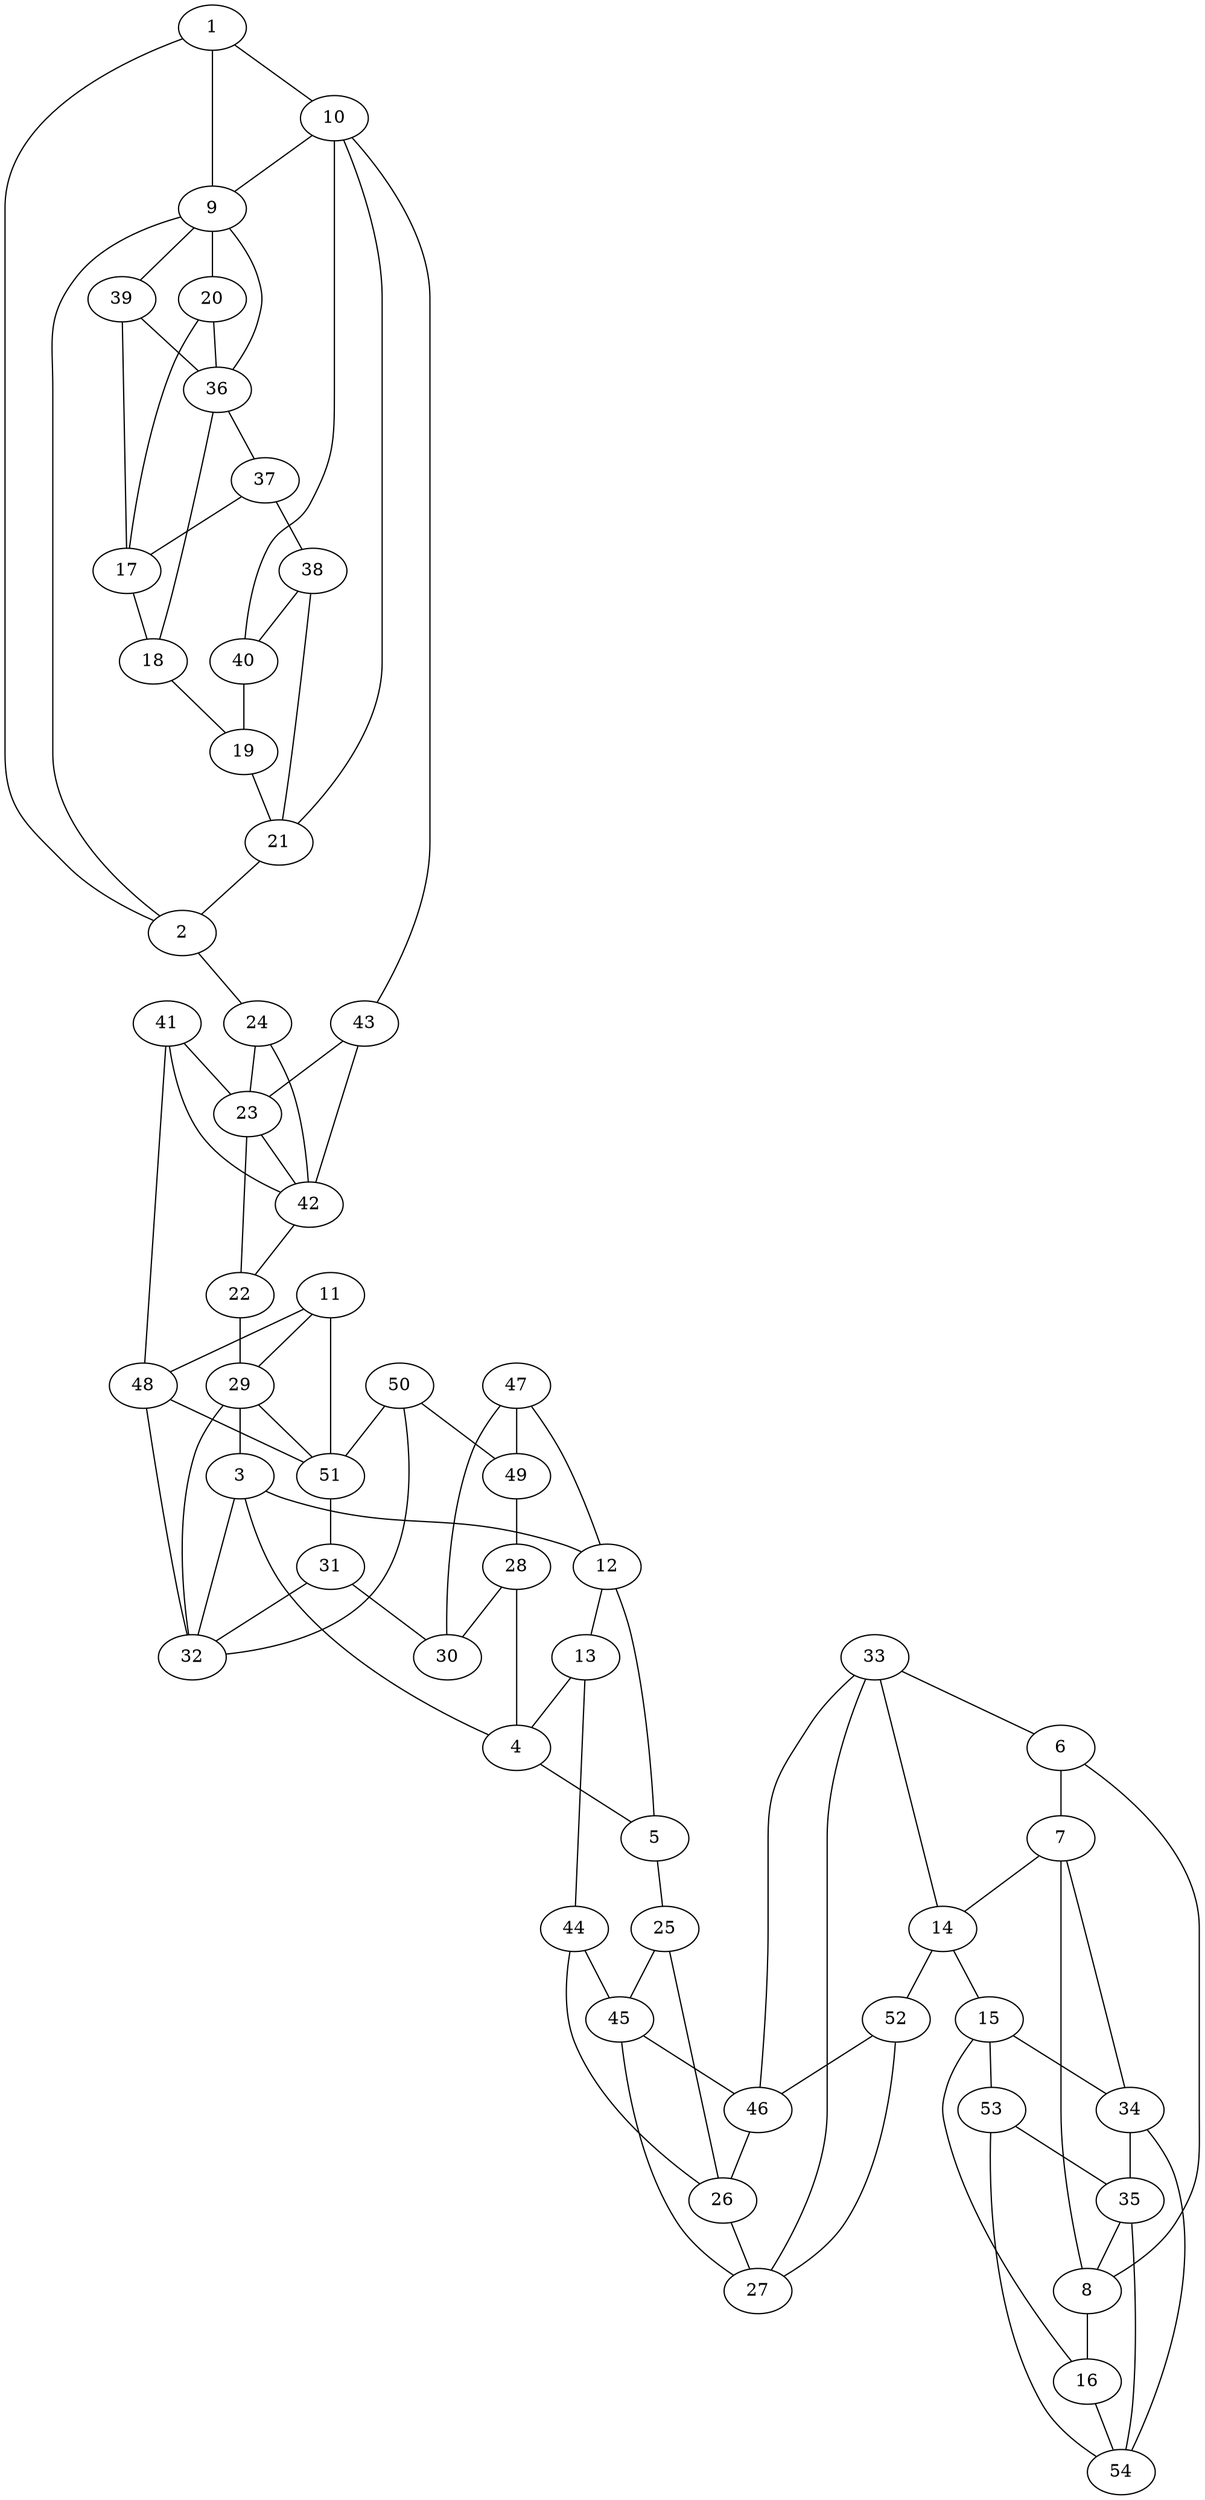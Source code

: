 graph pdb1q0o {
	1	 [aaLength=10,
		sequence=DLAKSRNFYV,
		type=0];
	10	 [aaLength=15,
		sequence=TPEDVDKAEAYYQEL,
		type=0];
	1 -- 10	 [distance0="74.0075",
		frequency=1,
		type0=3];
	2	 [aaLength=14,
		sequence=PEDVDKAEAYYQEL,
		type=0];
	1 -- 2	 [distance0="60.20695",
		frequency=1,
		type0=2];
	9	 [aaLength=10,
		sequence=DLAKSRNFYV,
		type=0];
	1 -- 9	 [distance0="55.37368",
		frequency=1,
		type0=1];
	2 -- 9	 [distance0="68.38887",
		frequency=1,
		type0=3];
	24	 [aaLength=4,
		sequence=TERR,
		type=1];
	2 -- 24	 [distance0="3.0",
		frequency=1,
		type0=4];
	3	 [aaLength=12,
		sequence=DVPRGRKYLEDL,
		type=0];
	12	 [aaLength=15,
		sequence=EKHNIIQICDKMGAL,
		type=0];
	3 -- 12	 [distance0="66.1536",
		frequency=1,
		type0=3];
	4	 [aaLength=15,
		sequence=EKHNIIQICDKMGAL,
		type=0];
	3 -- 4	 [distance0="62.67748",
		frequency=1,
		type0=2];
	32	 [aaLength=7,
		sequence=RVTEDIQ,
		type=1];
	3 -- 32	 [distance0="2.0",
		frequency=1,
		type0=4];
	5	 [aaLength=3,
		sequence=ISD,
		type=0];
	4 -- 5	 [distance0="18.71033",
		distance1="1.0",
		frequency=2,
		type0=1,
		type1=4];
	5 -- 12	 [distance0="40.26725",
		frequency=1,
		type0=2];
	25	 [aaLength=7,
		sequence=IERGPGR,
		type=1];
	5 -- 25	 [distance0="1.0",
		frequency=1,
		type0=4];
	6	 [aaLength=7,
		sequence=VPSWYTE,
		type=0];
	7	 [aaLength=8,
		sequence=SELEVTIG,
		type=0];
	6 -- 7	 [distance0="29.90296",
		distance1="20.0",
		frequency=2,
		type0=1,
		type1=4];
	14	 [aaLength=7,
		sequence=VPSWYTE,
		type=0];
	7 -- 14	 [distance0="65.90787",
		frequency=1,
		type0=3];
	8	 [aaLength=5,
		sequence=ASKGF,
		type=0];
	7 -- 8	 [distance0="28.14109",
		frequency=1,
		type0=1];
	34	 [aaLength=2,
		sequence=FS,
		type=1];
	7 -- 34	 [distance0="3.0",
		frequency=1,
		type0=4];
	8 -- 6	 [distance0="54.70091",
		frequency=1,
		type0=2];
	16	 [aaLength=5,
		sequence=ASKGF,
		type=0];
	8 -- 16	 [distance0="55.12328",
		frequency=1,
		type0=3];
	20	 [aaLength=11,
		sequence=ILRCAYAELVV,
		type=1];
	9 -- 20	 [distance0="55.01264",
		frequency=1,
		type0=1];
	36	 [aaLength=5,
		sequence=HVSYE,
		type=1];
	9 -- 36	 [distance0="5.0",
		frequency=1,
		type0=4];
	39	 [aaLength=11,
		sequence=ILRCAYAELVV,
		type=1];
	9 -- 39	 [distance0="55.01264",
		frequency=1,
		type0=2];
	10 -- 9	 [distance0="56.44006",
		frequency=1,
		type0=2];
	21	 [aaLength=9,
		sequence=ALKAMAFRV,
		type=1];
	10 -- 21	 [distance0="56.48311",
		frequency=1,
		type0=3];
	43	 [aaLength=5,
		sequence=RTERR,
		type=1];
	10 -- 43	 [distance0="2.0",
		frequency=1,
		type0=4];
	11	 [aaLength=12,
		sequence=DVPRGRKYLEDL,
		type=0];
	29	 [aaLength=9,
		sequence=RLDHFNQVT,
		type=1];
	11 -- 29	 [distance0="44.11864",
		frequency=1,
		type0=2];
	48	 [aaLength=9,
		sequence=RLDHFNQVT,
		type=1];
	11 -- 48	 [distance0="44.11864",
		frequency=1,
		type0=3];
	51	 [aaLength=7,
		sequence=RVTEDIQ,
		type=1];
	11 -- 51	 [distance0="2.0",
		frequency=1,
		type0=4];
	13	 [aaLength=3,
		sequence=ISD,
		type=0];
	12 -- 13	 [distance0="18.57939",
		distance1="1.0",
		frequency=2,
		type0=1,
		type1=4];
	13 -- 4	 [distance0="39.43185",
		frequency=1,
		type0=2];
	44	 [aaLength=7,
		sequence=IERGPGR,
		type=1];
	13 -- 44	 [distance0="1.0",
		frequency=1,
		type0=4];
	15	 [aaLength=8,
		sequence=SELEVTIG,
		type=0];
	14 -- 15	 [distance0="29.55641",
		distance1="20.0",
		frequency=2,
		type0=1,
		type1=4];
	33	 [aaLength=4,
		sequence=ITWN,
		type=1];
	14 -- 33	 [distance0="42.21433",
		frequency=1,
		type0=2];
	52	 [aaLength=4,
		sequence=ITWN,
		type=1];
	14 -- 52	 [distance0="42.21433",
		frequency=1,
		type0=3];
	15 -- 16	 [distance0="28.93626",
		frequency=1,
		type0=1];
	15 -- 34	 [distance0="30.16515",
		frequency=1,
		type0=3];
	53	 [aaLength=2,
		sequence=FS,
		type=1];
	15 -- 53	 [distance0="3.0",
		frequency=1,
		type0=4];
	54	 [aaLength=2,
		sequence=YH,
		type=1];
	16 -- 54	 [distance0="36.84977",
		frequency=1,
		type0=3];
	17	 [aaLength=5,
		sequence=HVSYE,
		type=1];
	18	 [aaLength=5,
		sequence=QIYLR,
		type=1];
	17 -- 18	 [distance0="8.0",
		distance1="3.0",
		frequency=2,
		type0=2,
		type1=4];
	19	 [aaLength=5,
		sequence=LVLTK,
		type=1];
	18 -- 19	 [distance0="9.0",
		frequency=1,
		type0=4];
	19 -- 21	 [distance0="9.0",
		distance1="4.0",
		frequency=2,
		type0=2,
		type1=4];
	20 -- 17	 [distance0="27.0",
		distance1="16.0",
		frequency=2,
		type0=2,
		type1=4];
	20 -- 36	 [distance0="27.0",
		frequency=1,
		type0=3];
	21 -- 2	 [distance0="2.0",
		frequency=1,
		type0=4];
	22	 [aaLength=5,
		sequence=PYEFF,
		type=1];
	23	 [aaLength=5,
		sequence=ALRVE,
		type=1];
	22 -- 23	 [distance0="10.0",
		frequency=1,
		type0=2];
	22 -- 29	 [distance0="22.0",
		frequency=1,
		type0=4];
	42	 [aaLength=5,
		sequence=ALRVE,
		type=1];
	23 -- 42	 [distance0="0.0",
		frequency=1,
		type0=1];
	24 -- 23	 [distance0="14.0",
		distance1="10.0",
		frequency=2,
		type0=2,
		type1=4];
	24 -- 42	 [distance0="14.0",
		frequency=1,
		type0=3];
	26	 [aaLength=6,
		sequence=FYLYIL,
		type=1];
	25 -- 26	 [distance0="13.0",
		distance1="6.0",
		frequency=2,
		type0=2,
		type1=4];
	45	 [aaLength=6,
		sequence=FYLYIL,
		type=1];
	25 -- 45	 [distance0="13.0",
		frequency=1,
		type0=3];
	27	 [aaLength=6,
		sequence=RIEIYT,
		type=1];
	26 -- 27	 [distance0="11.0",
		distance1="5.0",
		frequency=2,
		type0=2,
		type1=4];
	28	 [aaLength=8,
		sequence=RLHHVAFS,
		type=1];
	28 -- 4	 [distance0="2.0",
		frequency=1,
		type0=4];
	30	 [aaLength=5,
		sequence=TALTG,
		type=1];
	28 -- 30	 [distance0="9.0",
		frequency=1,
		type0=2];
	29 -- 3	 [distance0="1.0",
		frequency=1,
		type0=4];
	29 -- 32	 [distance0="24.0",
		frequency=1,
		type0=2];
	29 -- 51	 [distance0="24.0",
		frequency=1,
		type0=3];
	31	 [aaLength=7,
		sequence=TYAAWMH,
		type=1];
	31 -- 30	 [distance0="7.0",
		frequency=1,
		type0=4];
	31 -- 32	 [distance0="12.0",
		frequency=1,
		type0=2];
	33 -- 6	 [distance0="14.0",
		frequency=1,
		type0=4];
	33 -- 27	 [distance0="18.0",
		frequency=1,
		type0=2];
	46	 [aaLength=6,
		sequence=RIEIYT,
		type=1];
	33 -- 46	 [distance0="18.0",
		frequency=1,
		type0=3];
	35	 [aaLength=2,
		sequence=YH,
		type=1];
	34 -- 35	 [distance0="12.0",
		distance1="10.0",
		frequency=2,
		type0=2,
		type1=4];
	35 -- 8	 [distance0="2.0",
		frequency=1,
		type0=4];
	35 -- 54	 [distance0="0.0",
		frequency=1,
		type0=1];
	36 -- 18	 [distance0="8.0",
		frequency=1,
		type0=2];
	37	 [aaLength=5,
		sequence=QIYLR,
		type=1];
	36 -- 37	 [distance0="8.0",
		distance1="3.0",
		frequency=2,
		type0=3,
		type1=4];
	37 -- 17	 [distance0="8.0",
		frequency=1,
		type0=2];
	38	 [aaLength=5,
		sequence=LVLTK,
		type=1];
	37 -- 38	 [distance0="9.0",
		frequency=1,
		type0=4];
	38 -- 21	 [distance0="9.0",
		frequency=1,
		type0=2];
	40	 [aaLength=9,
		sequence=ALKAMAFRV,
		type=1];
	38 -- 40	 [distance0="9.0",
		distance1="4.0",
		frequency=2,
		type0=3,
		type1=4];
	39 -- 17	 [distance0="27.0",
		frequency=1,
		type0=2];
	39 -- 36	 [distance0="27.0",
		frequency=1,
		type0=3];
	40 -- 10	 [distance0="1.0",
		frequency=1,
		type0=4];
	40 -- 19	 [distance0="9.0",
		frequency=1,
		type0=2];
	41	 [aaLength=5,
		sequence=PYEFF,
		type=1];
	41 -- 23	 [distance0="10.0",
		frequency=1,
		type0=2];
	41 -- 42	 [distance0="10.0",
		frequency=1,
		type0=3];
	41 -- 48	 [distance0="22.0",
		frequency=1,
		type0=4];
	42 -- 22	 [distance0="10.0",
		frequency=1,
		type0=2];
	43 -- 23	 [distance0="15.0",
		frequency=1,
		type0=2];
	43 -- 42	 [distance0="15.0",
		distance1="10.0",
		frequency=2,
		type0=3,
		type1=4];
	44 -- 26	 [distance0="13.0",
		frequency=1,
		type0=2];
	44 -- 45	 [distance0="13.0",
		distance1="6.0",
		frequency=2,
		type0=3,
		type1=4];
	45 -- 27	 [distance0="11.0",
		frequency=1,
		type0=2];
	45 -- 46	 [distance0="11.0",
		distance1="5.0",
		frequency=2,
		type0=3,
		type1=4];
	46 -- 26	 [distance0="11.0",
		frequency=1,
		type0=2];
	47	 [aaLength=8,
		sequence=RLHHVAFS,
		type=1];
	47 -- 12	 [distance0="2.0",
		frequency=1,
		type0=4];
	47 -- 30	 [distance0="9.0",
		frequency=1,
		type0=2];
	49	 [aaLength=5,
		sequence=TALTG,
		type=1];
	47 -- 49	 [distance0="9.0",
		frequency=1,
		type0=3];
	48 -- 32	 [distance0="24.0",
		frequency=1,
		type0=2];
	48 -- 51	 [distance0="24.0",
		frequency=1,
		type0=3];
	49 -- 28	 [distance0="9.0",
		frequency=1,
		type0=2];
	50	 [aaLength=7,
		sequence=TYAAWMH,
		type=1];
	50 -- 32	 [distance0="12.0",
		frequency=1,
		type0=2];
	50 -- 49	 [distance0="7.0",
		frequency=1,
		type0=4];
	50 -- 51	 [distance0="12.0",
		frequency=1,
		type0=3];
	51 -- 31	 [distance0="12.0",
		frequency=1,
		type0=2];
	52 -- 27	 [distance0="18.0",
		frequency=1,
		type0=2];
	52 -- 46	 [distance0="18.0",
		frequency=1,
		type0=3];
	53 -- 35	 [distance0="12.0",
		frequency=1,
		type0=2];
	53 -- 54	 [distance0="12.0",
		distance1="10.0",
		frequency=2,
		type0=3,
		type1=4];
	54 -- 34	 [distance0="12.0",
		frequency=1,
		type0=2];
}
